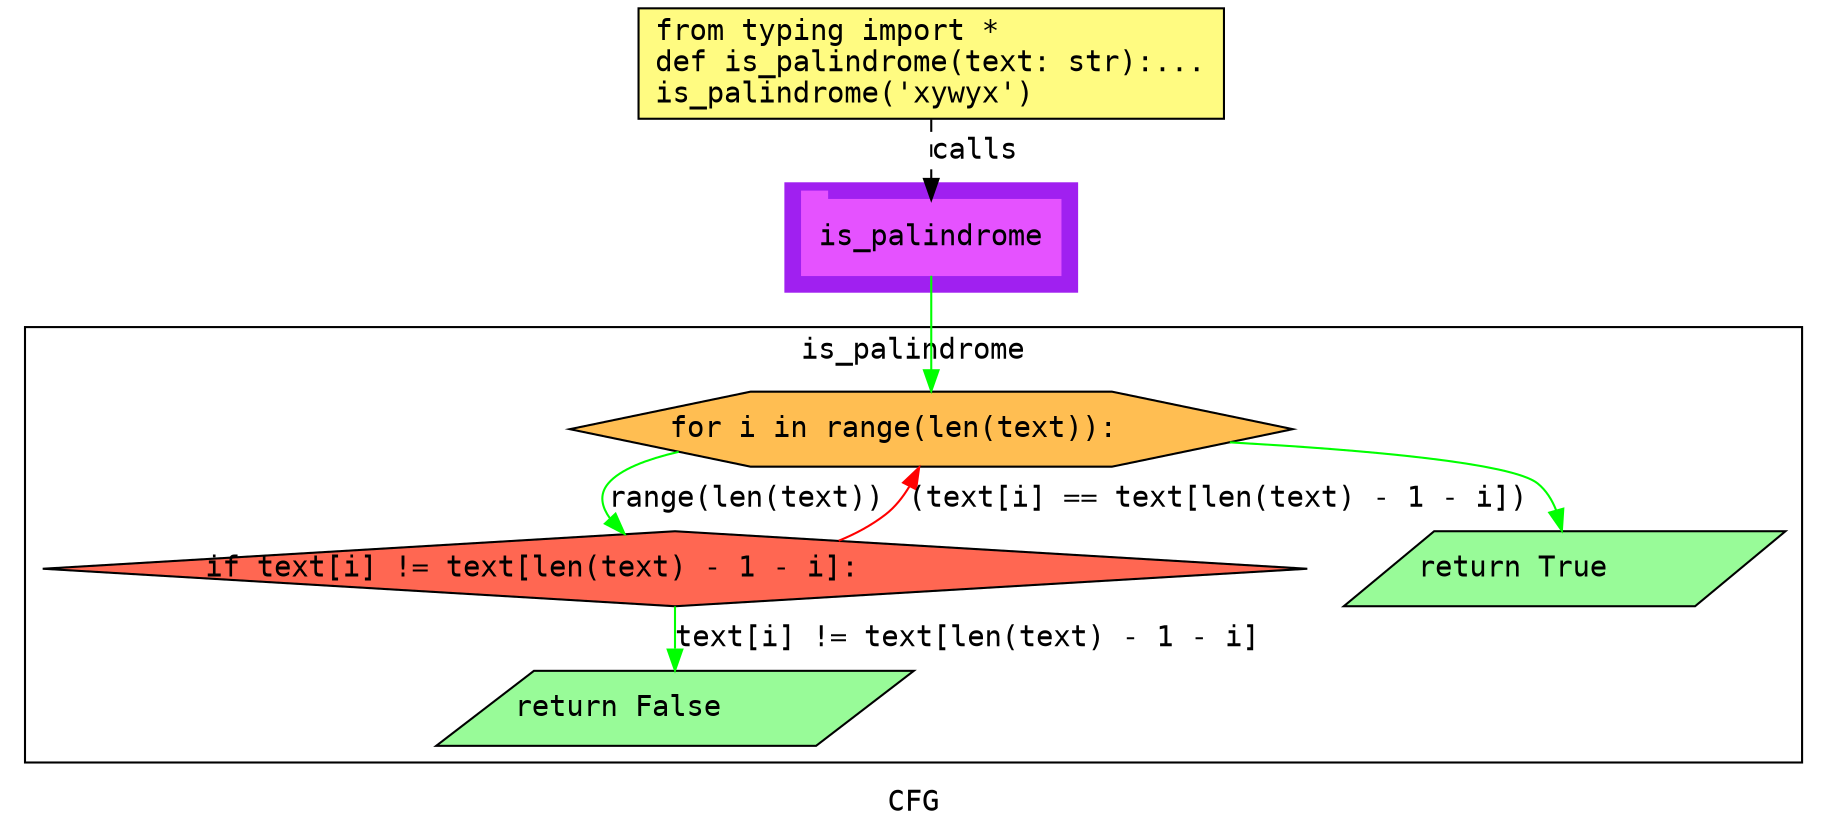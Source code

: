 digraph cluster768CFG {
	graph [bb="0,0,860,393",
		compound=True,
		fontname="DejaVu Sans Mono",
		label=CFG,
		lheight=0.21,
		lp="430,11.5",
		lwidth=0.35,
		pack=False,
		rankdir=TB,
		ranksep=0.02
	];
	node [fontname="DejaVu Sans Mono",
		label="\N"
	];
	edge [fontname="DejaVu Sans Mono"];
	subgraph cluster_1 {
		graph [bb="368,257,508,309",
			color=purple,
			compound=true,
			fontname="DejaVu Sans Mono",
			label="",
			rankdir=TB,
			ranksep=0.02,
			shape=tab,
			style=filled
		];
		node [fontname="DejaVu Sans Mono"];
		edge [fontname="DejaVu Sans Mono"];
		14	[color="#E552FF",
			height=0.5,
			label=is_palindrome,
			linenum="[8]",
			pos="438,283",
			shape=tab,
			style=filled,
			width=1.7222];
	}
	subgraph cluster12is_palindrome {
		graph [bb="8,31,852,240",
			compound=True,
			fontname="DejaVu Sans Mono",
			label=is_palindrome,
			lheight=0.21,
			lp="430,228.5",
			lwidth=1.50,
			pack=False,
			rankdir=TB,
			ranksep=0.02
		];
		node [fontname="DejaVu Sans Mono"];
		edge [fontname="DejaVu Sans Mono"];
		subgraph cluster_3 {
			graph [color=purple,
				compound=true,
				fontname="DejaVu Sans Mono",
				label="",
				rankdir=TB,
				ranksep=0.02,
				shape=tab,
				style=filled
			];
			node [fontname="DejaVu Sans Mono"];
			edge [fontname="DejaVu Sans Mono"];
		}
		subgraph cluster_6 {
			graph [color=purple,
				compound=true,
				fontname="DejaVu Sans Mono",
				label="",
				rankdir=TB,
				ranksep=0.02,
				shape=tab,
				style=filled
			];
			node [fontname="DejaVu Sans Mono"];
			edge [fontname="DejaVu Sans Mono"];
		}
		3	[fillcolor="#FFBE52",
			height=0.5,
			label="for i in range(len(text)):\l",
			linenum="[3]",
			pos="438,191",
			shape=hexagon,
			style="filled,solid",
			width=4.8156];
		6	[fillcolor="#FF6752",
			height=0.5,
			label="if text[i] != text[len(text) - 1 - i]:\l",
			linenum="[4]",
			pos="319,124",
			shape=diamond,
			style="filled,solid",
			width=8.4256];
		3 -> 6	[color=green,
			label="range(len(text))",
			lp="345.5,157.5",
			pos="e,289.02,140.41 314.4,180.54 298.06,176.91 284.9,171.9 279,165 273.88,159.02 275.89,152.86 281.07,147.22"];
		7	[fillcolor="#98fb98",
			height=0.5,
			label="return True\l",
			linenum="[6]",
			pos="742,124",
			shape=parallelogram,
			style="filled,solid",
			width=2.8323];
		3 -> 7	[color=green,
			pos="e,740.7,142.26 580.91,184.69 648.31,180.92 716.71,174.76 729,165 733.18,161.68 736.03,156.99 737.98,151.99"];
		6 -> 3	[color=red,
			label="(text[i] == text[len(text) - 1 - i])",
			lp="576,157.5",
			pos="e,432.15,172.66 393.99,137.56 401.87,140.8 409.41,144.88 416,150 420.62,153.58 424.4,158.42 427.45,163.5"];
		9	[fillcolor="#98fb98",
			height=0.5,
			label="return False\l",
			linenum="[5]",
			pos="319,57",
			shape=parallelogram,
			style="filled,solid",
			width=3.0706];
		6 -> 9	[color=green,
			label="text[i] != text[len(text) - 1 - i]",
			lp="459.5,90.5",
			pos="e,319,75.19 319,105.92 319,99.702 319,92.5 319,85.6"];
	}
	1	[fillcolor="#FFFB81",
		height=0.73611,
		label="from typing import *\ldef is_palindrome(text: str):...\lis_palindrome('xywyx')\l",
		linenum="[1]",
		pos="438,366.5",
		shape=rectangle,
		style="filled,solid",
		width=3.9028];
	1 -> 14	[label=calls,
		lp="459,324.5",
		pos="e,438,301.13 438,339.71 438,330.66 438,320.47 438,311.3",
		style=dashed];
	14 -> 3	[color=green,
		pos="e,438,209.3 438,264.65 438,251.82 438,234.11 438,219.38"];
}
